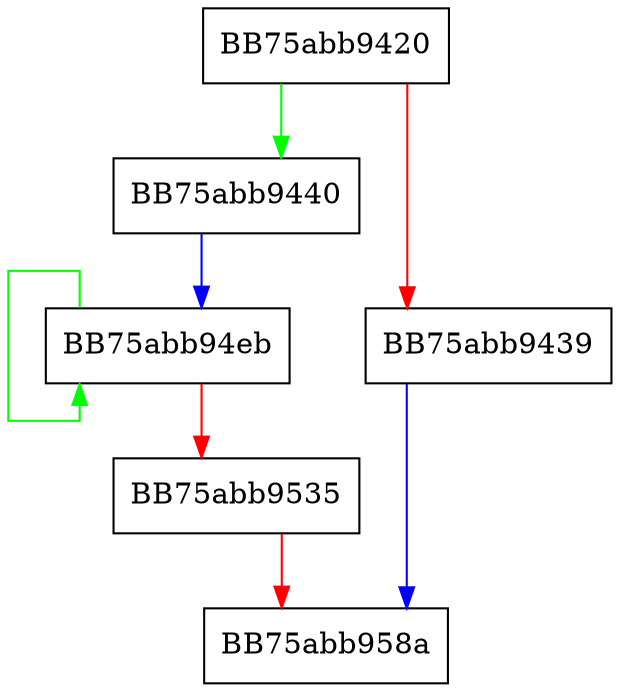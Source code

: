 digraph restore_state {
  node [shape="box"];
  graph [splines=ortho];
  BB75abb9420 -> BB75abb9440 [color="green"];
  BB75abb9420 -> BB75abb9439 [color="red"];
  BB75abb9439 -> BB75abb958a [color="blue"];
  BB75abb9440 -> BB75abb94eb [color="blue"];
  BB75abb94eb -> BB75abb94eb [color="green"];
  BB75abb94eb -> BB75abb9535 [color="red"];
  BB75abb9535 -> BB75abb958a [color="red"];
}